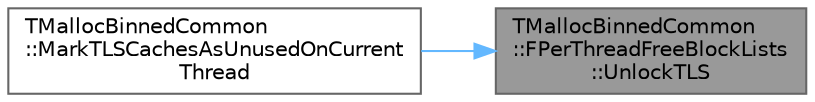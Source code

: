 digraph "TMallocBinnedCommon::FPerThreadFreeBlockLists::UnlockTLS"
{
 // INTERACTIVE_SVG=YES
 // LATEX_PDF_SIZE
  bgcolor="transparent";
  edge [fontname=Helvetica,fontsize=10,labelfontname=Helvetica,labelfontsize=10];
  node [fontname=Helvetica,fontsize=10,shape=box,height=0.2,width=0.4];
  rankdir="RL";
  Node1 [id="Node000001",label="TMallocBinnedCommon\l::FPerThreadFreeBlockLists\l::UnlockTLS",height=0.2,width=0.4,color="gray40", fillcolor="grey60", style="filled", fontcolor="black",tooltip=" "];
  Node1 -> Node2 [id="edge1_Node000001_Node000002",dir="back",color="steelblue1",style="solid",tooltip=" "];
  Node2 [id="Node000002",label="TMallocBinnedCommon\l::MarkTLSCachesAsUnusedOnCurrent\lThread",height=0.2,width=0.4,color="grey40", fillcolor="white", style="filled",URL="$d1/d2b/classTMallocBinnedCommon.html#a9a523ff5406d604179a1306b6a1ae643",tooltip="Mark TLS caches for current thread as unused."];
}
